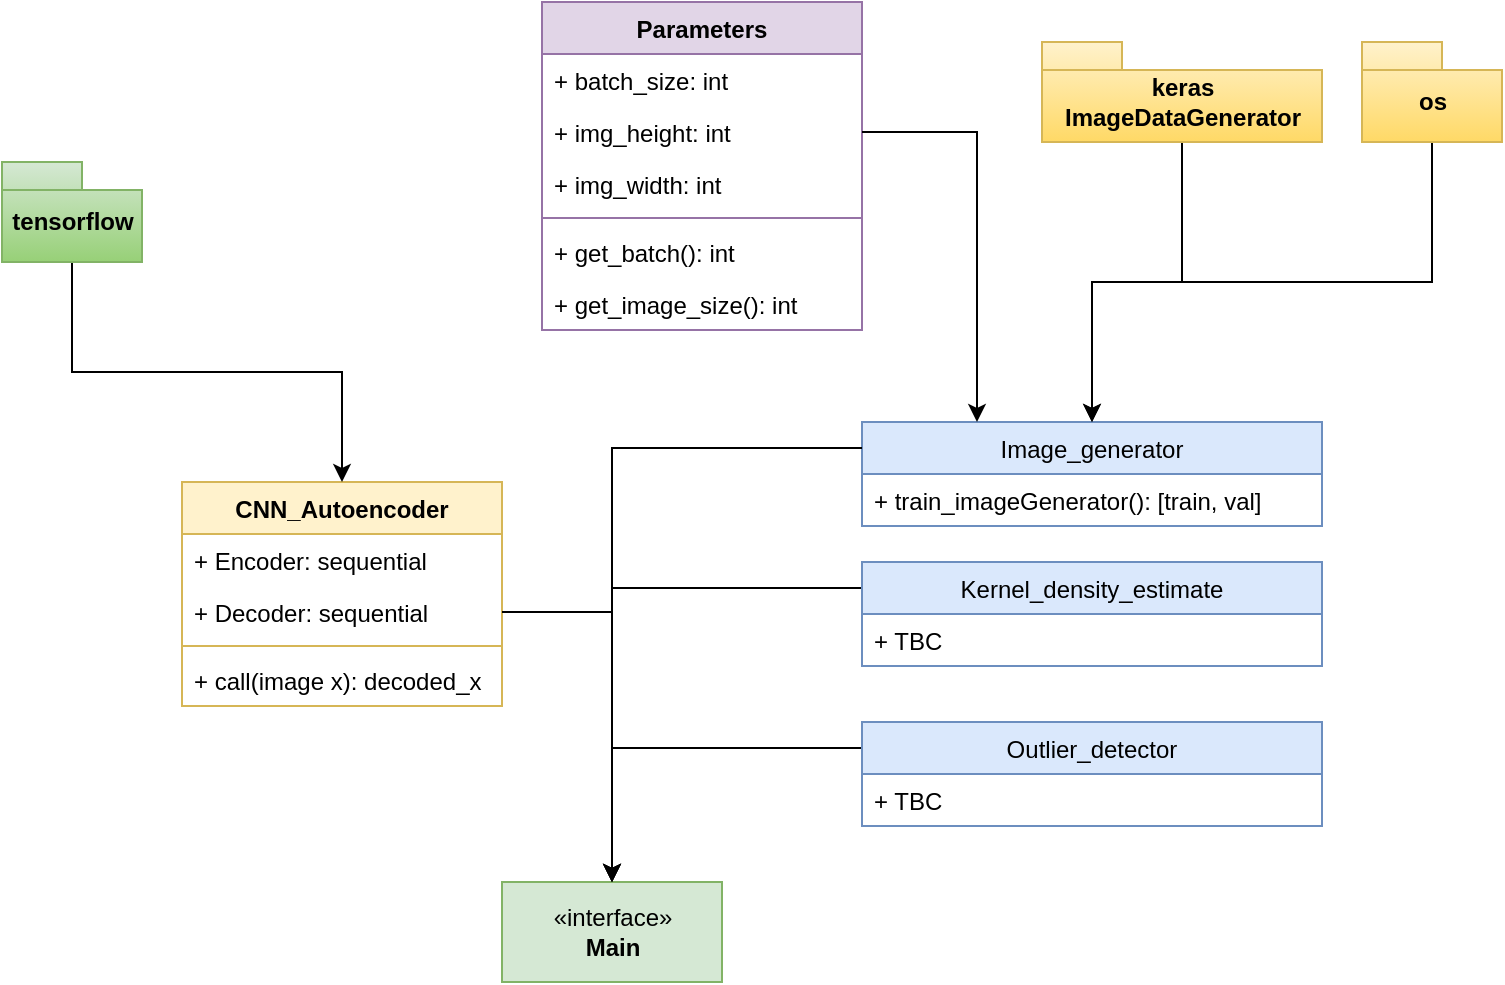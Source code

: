 <mxfile version="20.3.0" type="device"><diagram id="RrRjeZYaxLF6wBa5Kbr2" name="Page-1"><mxGraphModel dx="1422" dy="905" grid="1" gridSize="10" guides="1" tooltips="1" connect="1" arrows="1" fold="1" page="1" pageScale="1" pageWidth="827" pageHeight="1169" math="0" shadow="0"><root><mxCell id="0"/><mxCell id="1" parent="0"/><mxCell id="XkptxI-COTZgy4pdoYAM-1" value="«interface»&lt;br&gt;&lt;b&gt;Main&lt;/b&gt;" style="html=1;fillColor=#d5e8d4;strokeColor=#82b366;" parent="1" vertex="1"><mxGeometry x="290" y="460" width="110" height="50" as="geometry"/></mxCell><mxCell id="XkptxI-COTZgy4pdoYAM-2" value="CNN_Autoencoder" style="swimlane;fontStyle=1;align=center;verticalAlign=top;childLayout=stackLayout;horizontal=1;startSize=26;horizontalStack=0;resizeParent=1;resizeParentMax=0;resizeLast=0;collapsible=1;marginBottom=0;fillColor=#fff2cc;strokeColor=#d6b656;" parent="1" vertex="1"><mxGeometry x="130" y="260" width="160" height="112" as="geometry"/></mxCell><mxCell id="XkptxI-COTZgy4pdoYAM-3" value="+ Encoder: sequential" style="text;strokeColor=none;fillColor=none;align=left;verticalAlign=top;spacingLeft=4;spacingRight=4;overflow=hidden;rotatable=0;points=[[0,0.5],[1,0.5]];portConstraint=eastwest;" parent="XkptxI-COTZgy4pdoYAM-2" vertex="1"><mxGeometry y="26" width="160" height="26" as="geometry"/></mxCell><mxCell id="XkptxI-COTZgy4pdoYAM-6" value="+ Decoder: sequential" style="text;strokeColor=none;fillColor=none;align=left;verticalAlign=top;spacingLeft=4;spacingRight=4;overflow=hidden;rotatable=0;points=[[0,0.5],[1,0.5]];portConstraint=eastwest;" parent="XkptxI-COTZgy4pdoYAM-2" vertex="1"><mxGeometry y="52" width="160" height="26" as="geometry"/></mxCell><mxCell id="XkptxI-COTZgy4pdoYAM-4" value="" style="line;strokeWidth=1;fillColor=none;align=left;verticalAlign=middle;spacingTop=-1;spacingLeft=3;spacingRight=3;rotatable=0;labelPosition=right;points=[];portConstraint=eastwest;strokeColor=inherit;" parent="XkptxI-COTZgy4pdoYAM-2" vertex="1"><mxGeometry y="78" width="160" height="8" as="geometry"/></mxCell><mxCell id="XkptxI-COTZgy4pdoYAM-5" value="+ call(image x): decoded_x" style="text;strokeColor=none;fillColor=none;align=left;verticalAlign=top;spacingLeft=4;spacingRight=4;overflow=hidden;rotatable=0;points=[[0,0.5],[1,0.5]];portConstraint=eastwest;" parent="XkptxI-COTZgy4pdoYAM-2" vertex="1"><mxGeometry y="86" width="160" height="26" as="geometry"/></mxCell><mxCell id="XkptxI-COTZgy4pdoYAM-7" value="Image_generator" style="swimlane;fontStyle=0;childLayout=stackLayout;horizontal=1;startSize=26;fillColor=#dae8fc;horizontalStack=0;resizeParent=1;resizeParentMax=0;resizeLast=0;collapsible=1;marginBottom=0;strokeColor=#6c8ebf;" parent="1" vertex="1"><mxGeometry x="470" y="230" width="230" height="52" as="geometry"/></mxCell><mxCell id="XkptxI-COTZgy4pdoYAM-8" value="+ train_imageGenerator(): [train, val]" style="text;strokeColor=none;fillColor=none;align=left;verticalAlign=top;spacingLeft=4;spacingRight=4;overflow=hidden;rotatable=0;points=[[0,0.5],[1,0.5]];portConstraint=eastwest;" parent="XkptxI-COTZgy4pdoYAM-7" vertex="1"><mxGeometry y="26" width="230" height="26" as="geometry"/></mxCell><mxCell id="XkptxI-COTZgy4pdoYAM-11" value="Parameters" style="swimlane;fontStyle=1;align=center;verticalAlign=top;childLayout=stackLayout;horizontal=1;startSize=26;horizontalStack=0;resizeParent=1;resizeParentMax=0;resizeLast=0;collapsible=1;marginBottom=0;fillColor=#e1d5e7;strokeColor=#9673a6;" parent="1" vertex="1"><mxGeometry x="310" y="20" width="160" height="164" as="geometry"><mxRectangle x="610" y="260" width="110" height="30" as="alternateBounds"/></mxGeometry></mxCell><mxCell id="XkptxI-COTZgy4pdoYAM-12" value="+ batch_size: int" style="text;strokeColor=none;fillColor=none;align=left;verticalAlign=top;spacingLeft=4;spacingRight=4;overflow=hidden;rotatable=0;points=[[0,0.5],[1,0.5]];portConstraint=eastwest;" parent="XkptxI-COTZgy4pdoYAM-11" vertex="1"><mxGeometry y="26" width="160" height="26" as="geometry"/></mxCell><mxCell id="XkptxI-COTZgy4pdoYAM-15" value="+ img_height: int" style="text;strokeColor=none;fillColor=none;align=left;verticalAlign=top;spacingLeft=4;spacingRight=4;overflow=hidden;rotatable=0;points=[[0,0.5],[1,0.5]];portConstraint=eastwest;" parent="XkptxI-COTZgy4pdoYAM-11" vertex="1"><mxGeometry y="52" width="160" height="26" as="geometry"/></mxCell><mxCell id="XkptxI-COTZgy4pdoYAM-16" value="+ img_width: int" style="text;strokeColor=none;fillColor=none;align=left;verticalAlign=top;spacingLeft=4;spacingRight=4;overflow=hidden;rotatable=0;points=[[0,0.5],[1,0.5]];portConstraint=eastwest;" parent="XkptxI-COTZgy4pdoYAM-11" vertex="1"><mxGeometry y="78" width="160" height="26" as="geometry"/></mxCell><mxCell id="XkptxI-COTZgy4pdoYAM-13" value="" style="line;strokeWidth=1;fillColor=none;align=left;verticalAlign=middle;spacingTop=-1;spacingLeft=3;spacingRight=3;rotatable=0;labelPosition=right;points=[];portConstraint=eastwest;strokeColor=inherit;" parent="XkptxI-COTZgy4pdoYAM-11" vertex="1"><mxGeometry y="104" width="160" height="8" as="geometry"/></mxCell><mxCell id="XkptxI-COTZgy4pdoYAM-14" value="+ get_batch(): int" style="text;strokeColor=none;fillColor=none;align=left;verticalAlign=top;spacingLeft=4;spacingRight=4;overflow=hidden;rotatable=0;points=[[0,0.5],[1,0.5]];portConstraint=eastwest;" parent="XkptxI-COTZgy4pdoYAM-11" vertex="1"><mxGeometry y="112" width="160" height="26" as="geometry"/></mxCell><mxCell id="XkptxI-COTZgy4pdoYAM-17" value="+ get_image_size(): int" style="text;strokeColor=none;fillColor=none;align=left;verticalAlign=top;spacingLeft=4;spacingRight=4;overflow=hidden;rotatable=0;points=[[0,0.5],[1,0.5]];portConstraint=eastwest;" parent="XkptxI-COTZgy4pdoYAM-11" vertex="1"><mxGeometry y="138" width="160" height="26" as="geometry"/></mxCell><mxCell id="XkptxI-COTZgy4pdoYAM-19" style="edgeStyle=orthogonalEdgeStyle;rounded=0;orthogonalLoop=1;jettySize=auto;html=1;exitX=0.5;exitY=1;exitDx=0;exitDy=0;exitPerimeter=0;entryX=0.5;entryY=0;entryDx=0;entryDy=0;" parent="1" source="XkptxI-COTZgy4pdoYAM-18" target="XkptxI-COTZgy4pdoYAM-2" edge="1"><mxGeometry relative="1" as="geometry"/></mxCell><mxCell id="XkptxI-COTZgy4pdoYAM-18" value="tensorflow" style="shape=folder;fontStyle=1;spacingTop=10;tabWidth=40;tabHeight=14;tabPosition=left;html=1;fillColor=#d5e8d4;strokeColor=#82b366;gradientColor=#97d077;" parent="1" vertex="1"><mxGeometry x="40" y="100" width="70" height="50" as="geometry"/></mxCell><mxCell id="XkptxI-COTZgy4pdoYAM-20" style="edgeStyle=orthogonalEdgeStyle;rounded=0;orthogonalLoop=1;jettySize=auto;html=1;exitX=1;exitY=0.5;exitDx=0;exitDy=0;entryX=0.25;entryY=0;entryDx=0;entryDy=0;" parent="1" source="XkptxI-COTZgy4pdoYAM-15" target="XkptxI-COTZgy4pdoYAM-7" edge="1"><mxGeometry relative="1" as="geometry"/></mxCell><mxCell id="XkptxI-COTZgy4pdoYAM-24" style="edgeStyle=orthogonalEdgeStyle;rounded=0;orthogonalLoop=1;jettySize=auto;html=1;exitX=0.5;exitY=1;exitDx=0;exitDy=0;exitPerimeter=0;entryX=0.5;entryY=0;entryDx=0;entryDy=0;" parent="1" source="XkptxI-COTZgy4pdoYAM-21" target="XkptxI-COTZgy4pdoYAM-7" edge="1"><mxGeometry relative="1" as="geometry"/></mxCell><mxCell id="XkptxI-COTZgy4pdoYAM-21" value="os" style="shape=folder;fontStyle=1;spacingTop=10;tabWidth=40;tabHeight=14;tabPosition=left;html=1;fillColor=#fff2cc;strokeColor=#d6b656;gradientColor=#ffd966;" parent="1" vertex="1"><mxGeometry x="720" y="40" width="70" height="50" as="geometry"/></mxCell><mxCell id="XkptxI-COTZgy4pdoYAM-25" style="edgeStyle=orthogonalEdgeStyle;rounded=0;orthogonalLoop=1;jettySize=auto;html=1;exitX=1;exitY=0.5;exitDx=0;exitDy=0;entryX=0.5;entryY=0;entryDx=0;entryDy=0;" parent="1" source="XkptxI-COTZgy4pdoYAM-6" target="XkptxI-COTZgy4pdoYAM-1" edge="1"><mxGeometry relative="1" as="geometry"/></mxCell><mxCell id="XkptxI-COTZgy4pdoYAM-26" style="edgeStyle=orthogonalEdgeStyle;rounded=0;orthogonalLoop=1;jettySize=auto;html=1;exitX=0;exitY=0.25;exitDx=0;exitDy=0;entryX=0.5;entryY=0;entryDx=0;entryDy=0;" parent="1" source="XkptxI-COTZgy4pdoYAM-7" target="XkptxI-COTZgy4pdoYAM-1" edge="1"><mxGeometry relative="1" as="geometry"><mxPoint x="450" y="325" as="sourcePoint"/></mxGeometry></mxCell><mxCell id="kyCcpgeL1cE_R6HR0iom-2" style="edgeStyle=orthogonalEdgeStyle;rounded=0;orthogonalLoop=1;jettySize=auto;html=1;exitX=0.5;exitY=1;exitDx=0;exitDy=0;exitPerimeter=0;entryX=0.5;entryY=0;entryDx=0;entryDy=0;" edge="1" parent="1" source="kyCcpgeL1cE_R6HR0iom-1" target="XkptxI-COTZgy4pdoYAM-7"><mxGeometry relative="1" as="geometry"/></mxCell><mxCell id="kyCcpgeL1cE_R6HR0iom-1" value="keras&lt;br&gt;ImageDataGenerator" style="shape=folder;fontStyle=1;spacingTop=10;tabWidth=40;tabHeight=14;tabPosition=left;html=1;fillColor=#fff2cc;strokeColor=#d6b656;gradientColor=#ffd966;" vertex="1" parent="1"><mxGeometry x="560" y="40" width="140" height="50" as="geometry"/></mxCell><mxCell id="kyCcpgeL1cE_R6HR0iom-7" style="edgeStyle=orthogonalEdgeStyle;rounded=0;orthogonalLoop=1;jettySize=auto;html=1;exitX=0;exitY=0.25;exitDx=0;exitDy=0;entryX=0.5;entryY=0;entryDx=0;entryDy=0;" edge="1" parent="1" source="kyCcpgeL1cE_R6HR0iom-3" target="XkptxI-COTZgy4pdoYAM-1"><mxGeometry relative="1" as="geometry"/></mxCell><mxCell id="kyCcpgeL1cE_R6HR0iom-3" value="Kernel_density_estimate" style="swimlane;fontStyle=0;childLayout=stackLayout;horizontal=1;startSize=26;fillColor=#dae8fc;horizontalStack=0;resizeParent=1;resizeParentMax=0;resizeLast=0;collapsible=1;marginBottom=0;strokeColor=#6c8ebf;" vertex="1" parent="1"><mxGeometry x="470" y="300" width="230" height="52" as="geometry"/></mxCell><mxCell id="kyCcpgeL1cE_R6HR0iom-4" value="+ TBC" style="text;strokeColor=none;fillColor=none;align=left;verticalAlign=top;spacingLeft=4;spacingRight=4;overflow=hidden;rotatable=0;points=[[0,0.5],[1,0.5]];portConstraint=eastwest;" vertex="1" parent="kyCcpgeL1cE_R6HR0iom-3"><mxGeometry y="26" width="230" height="26" as="geometry"/></mxCell><mxCell id="kyCcpgeL1cE_R6HR0iom-8" style="edgeStyle=orthogonalEdgeStyle;rounded=0;orthogonalLoop=1;jettySize=auto;html=1;exitX=0;exitY=0.25;exitDx=0;exitDy=0;entryX=0.5;entryY=0;entryDx=0;entryDy=0;" edge="1" parent="1" source="kyCcpgeL1cE_R6HR0iom-5" target="XkptxI-COTZgy4pdoYAM-1"><mxGeometry relative="1" as="geometry"/></mxCell><mxCell id="kyCcpgeL1cE_R6HR0iom-5" value="Outlier_detector" style="swimlane;fontStyle=0;childLayout=stackLayout;horizontal=1;startSize=26;fillColor=#dae8fc;horizontalStack=0;resizeParent=1;resizeParentMax=0;resizeLast=0;collapsible=1;marginBottom=0;strokeColor=#6c8ebf;" vertex="1" parent="1"><mxGeometry x="470" y="380" width="230" height="52" as="geometry"/></mxCell><mxCell id="kyCcpgeL1cE_R6HR0iom-6" value="+ TBC" style="text;strokeColor=none;fillColor=none;align=left;verticalAlign=top;spacingLeft=4;spacingRight=4;overflow=hidden;rotatable=0;points=[[0,0.5],[1,0.5]];portConstraint=eastwest;" vertex="1" parent="kyCcpgeL1cE_R6HR0iom-5"><mxGeometry y="26" width="230" height="26" as="geometry"/></mxCell></root></mxGraphModel></diagram></mxfile>